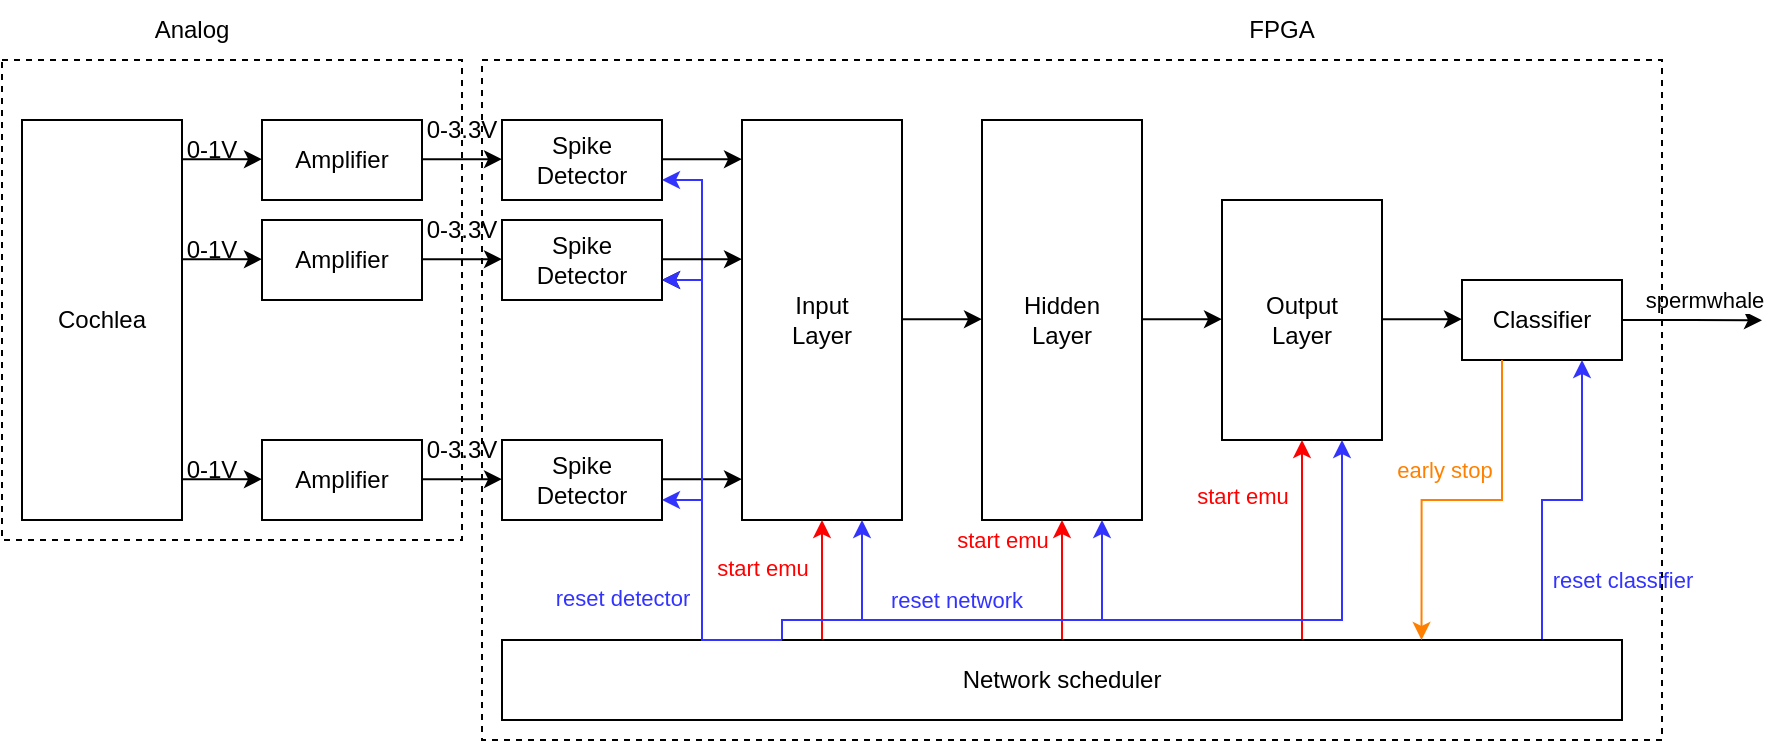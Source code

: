 <mxfile version="27.1.4">
  <diagram name="Page-1" id="igH9SK_E1lYQaZMMIiS4">
    <mxGraphModel dx="679" dy="358" grid="1" gridSize="10" guides="1" tooltips="1" connect="1" arrows="1" fold="1" page="1" pageScale="1" pageWidth="850" pageHeight="1100" math="0" shadow="0">
      <root>
        <mxCell id="0" />
        <mxCell id="1" parent="0" />
        <mxCell id="8gfVZ6eMb0vD7ggi0uKz-1" value="Cochlea" style="rounded=0;whiteSpace=wrap;html=1;" parent="1" vertex="1">
          <mxGeometry x="10" y="120" width="80" height="200" as="geometry" />
        </mxCell>
        <mxCell id="8gfVZ6eMb0vD7ggi0uKz-2" value="&lt;div&gt;Spike&lt;/div&gt;&lt;div&gt;Detector&lt;/div&gt;" style="rounded=0;whiteSpace=wrap;html=1;" parent="1" vertex="1">
          <mxGeometry x="250" y="120" width="80" height="40" as="geometry" />
        </mxCell>
        <mxCell id="8gfVZ6eMb0vD7ggi0uKz-3" value="&lt;div&gt;Spike&lt;/div&gt;&lt;div&gt;Detector&lt;/div&gt;" style="rounded=0;whiteSpace=wrap;html=1;" parent="1" vertex="1">
          <mxGeometry x="250" y="170" width="80" height="40" as="geometry" />
        </mxCell>
        <mxCell id="8gfVZ6eMb0vD7ggi0uKz-4" value="&lt;div&gt;Spike&lt;/div&gt;&lt;div&gt;Detector&lt;/div&gt;" style="rounded=0;whiteSpace=wrap;html=1;" parent="1" vertex="1">
          <mxGeometry x="250" y="280" width="80" height="40" as="geometry" />
        </mxCell>
        <mxCell id="8gfVZ6eMb0vD7ggi0uKz-5" value="&lt;div&gt;Input&lt;/div&gt;&lt;div&gt;Layer&lt;/div&gt;" style="rounded=0;whiteSpace=wrap;html=1;" parent="1" vertex="1">
          <mxGeometry x="370" y="120" width="80" height="200" as="geometry" />
        </mxCell>
        <mxCell id="8gfVZ6eMb0vD7ggi0uKz-6" value="&lt;div&gt;Hidden&lt;/div&gt;&lt;div&gt;Layer&lt;/div&gt;" style="rounded=0;whiteSpace=wrap;html=1;" parent="1" vertex="1">
          <mxGeometry x="490" y="120" width="80" height="200" as="geometry" />
        </mxCell>
        <mxCell id="8gfVZ6eMb0vD7ggi0uKz-7" value="&lt;div&gt;Output&lt;/div&gt;&lt;div&gt;Layer&lt;/div&gt;" style="rounded=0;whiteSpace=wrap;html=1;" parent="1" vertex="1">
          <mxGeometry x="610" y="160" width="80" height="120" as="geometry" />
        </mxCell>
        <mxCell id="6npGy_c7Sni1L5uQNlV3-26" style="edgeStyle=orthogonalEdgeStyle;rounded=0;orthogonalLoop=1;jettySize=auto;html=1;exitX=1;exitY=0.5;exitDx=0;exitDy=0;" edge="1" parent="1" source="8gfVZ6eMb0vD7ggi0uKz-8">
          <mxGeometry relative="1" as="geometry">
            <mxPoint x="880" y="220.143" as="targetPoint" />
          </mxGeometry>
        </mxCell>
        <mxCell id="6npGy_c7Sni1L5uQNlV3-27" value="spermwhale" style="edgeLabel;html=1;align=center;verticalAlign=middle;resizable=0;points=[];" vertex="1" connectable="0" parent="6npGy_c7Sni1L5uQNlV3-26">
          <mxGeometry x="-0.219" y="-1" relative="1" as="geometry">
            <mxPoint x="13" y="-11" as="offset" />
          </mxGeometry>
        </mxCell>
        <mxCell id="8gfVZ6eMb0vD7ggi0uKz-8" value="Classifier" style="rounded=0;whiteSpace=wrap;html=1;" parent="1" vertex="1">
          <mxGeometry x="730" y="200" width="80" height="40" as="geometry" />
        </mxCell>
        <mxCell id="6npGy_c7Sni1L5uQNlV3-5" style="edgeStyle=orthogonalEdgeStyle;rounded=0;orthogonalLoop=1;jettySize=auto;html=1;exitX=0.25;exitY=0;exitDx=0;exitDy=0;entryX=0.5;entryY=1;entryDx=0;entryDy=0;strokeColor=#FF0000;" edge="1" parent="1" source="8gfVZ6eMb0vD7ggi0uKz-9" target="8gfVZ6eMb0vD7ggi0uKz-5">
          <mxGeometry relative="1" as="geometry">
            <Array as="points">
              <mxPoint x="410" y="380" />
            </Array>
          </mxGeometry>
        </mxCell>
        <mxCell id="6npGy_c7Sni1L5uQNlV3-6" value="&lt;span style=&quot;color: rgb(255, 0, 0);&quot;&gt;start emu&lt;/span&gt;" style="edgeLabel;html=1;align=center;verticalAlign=middle;resizable=0;points=[];" vertex="1" connectable="0" parent="6npGy_c7Sni1L5uQNlV3-5">
          <mxGeometry x="-0.337" y="1" relative="1" as="geometry">
            <mxPoint x="-29" y="-30" as="offset" />
          </mxGeometry>
        </mxCell>
        <mxCell id="6npGy_c7Sni1L5uQNlV3-7" style="edgeStyle=orthogonalEdgeStyle;rounded=0;orthogonalLoop=1;jettySize=auto;html=1;exitX=0.25;exitY=0;exitDx=0;exitDy=0;entryX=0.5;entryY=1;entryDx=0;entryDy=0;strokeColor=#FF0000;" edge="1" parent="1" source="8gfVZ6eMb0vD7ggi0uKz-9" target="8gfVZ6eMb0vD7ggi0uKz-6">
          <mxGeometry relative="1" as="geometry">
            <Array as="points">
              <mxPoint x="530" y="380" />
            </Array>
          </mxGeometry>
        </mxCell>
        <mxCell id="6npGy_c7Sni1L5uQNlV3-8" value="&lt;span style=&quot;color: rgb(255, 0, 0);&quot;&gt;start emu&lt;/span&gt;" style="edgeLabel;html=1;align=center;verticalAlign=middle;resizable=0;points=[];" vertex="1" connectable="0" parent="6npGy_c7Sni1L5uQNlV3-7">
          <mxGeometry x="0.27" y="2" relative="1" as="geometry">
            <mxPoint x="-17" y="-48" as="offset" />
          </mxGeometry>
        </mxCell>
        <mxCell id="6npGy_c7Sni1L5uQNlV3-9" style="edgeStyle=orthogonalEdgeStyle;rounded=0;orthogonalLoop=1;jettySize=auto;html=1;exitX=0.75;exitY=0;exitDx=0;exitDy=0;entryX=0.5;entryY=1;entryDx=0;entryDy=0;strokeColor=#FF0000;" edge="1" parent="1" source="8gfVZ6eMb0vD7ggi0uKz-9" target="8gfVZ6eMb0vD7ggi0uKz-7">
          <mxGeometry relative="1" as="geometry">
            <Array as="points">
              <mxPoint x="650" y="380" />
            </Array>
          </mxGeometry>
        </mxCell>
        <mxCell id="6npGy_c7Sni1L5uQNlV3-10" value="&lt;span style=&quot;color: rgb(255, 0, 0);&quot;&gt;start emu&lt;/span&gt;" style="edgeLabel;html=1;align=center;verticalAlign=middle;resizable=0;points=[];" vertex="1" connectable="0" parent="6npGy_c7Sni1L5uQNlV3-9">
          <mxGeometry x="0.255" y="1" relative="1" as="geometry">
            <mxPoint x="-29" y="-17" as="offset" />
          </mxGeometry>
        </mxCell>
        <mxCell id="6npGy_c7Sni1L5uQNlV3-13" style="edgeStyle=orthogonalEdgeStyle;rounded=0;orthogonalLoop=1;jettySize=auto;html=1;exitX=0.25;exitY=0;exitDx=0;exitDy=0;entryX=0.75;entryY=1;entryDx=0;entryDy=0;strokeColor=#3333FF;" edge="1" parent="1" source="8gfVZ6eMb0vD7ggi0uKz-9" target="8gfVZ6eMb0vD7ggi0uKz-5">
          <mxGeometry relative="1" as="geometry">
            <Array as="points">
              <mxPoint x="390" y="370" />
              <mxPoint x="430" y="370" />
            </Array>
          </mxGeometry>
        </mxCell>
        <mxCell id="6npGy_c7Sni1L5uQNlV3-14" style="edgeStyle=orthogonalEdgeStyle;rounded=0;orthogonalLoop=1;jettySize=auto;html=1;exitX=0.25;exitY=0;exitDx=0;exitDy=0;entryX=0.75;entryY=1;entryDx=0;entryDy=0;strokeColor=#3333FF;" edge="1" parent="1" source="8gfVZ6eMb0vD7ggi0uKz-9" target="8gfVZ6eMb0vD7ggi0uKz-6">
          <mxGeometry relative="1" as="geometry">
            <Array as="points">
              <mxPoint x="390" y="370" />
              <mxPoint x="550" y="370" />
            </Array>
          </mxGeometry>
        </mxCell>
        <mxCell id="6npGy_c7Sni1L5uQNlV3-15" value="&lt;span style=&quot;color: rgb(51, 51, 255);&quot;&gt;reset network&lt;/span&gt;" style="edgeLabel;html=1;align=center;verticalAlign=middle;resizable=0;points=[];" vertex="1" connectable="0" parent="6npGy_c7Sni1L5uQNlV3-14">
          <mxGeometry x="-0.333" y="1" relative="1" as="geometry">
            <mxPoint x="23" y="-9" as="offset" />
          </mxGeometry>
        </mxCell>
        <mxCell id="6npGy_c7Sni1L5uQNlV3-16" style="edgeStyle=orthogonalEdgeStyle;rounded=0;orthogonalLoop=1;jettySize=auto;html=1;exitX=0.25;exitY=0;exitDx=0;exitDy=0;entryX=1;entryY=0.75;entryDx=0;entryDy=0;strokeColor=#3333FF;" edge="1" parent="1" source="8gfVZ6eMb0vD7ggi0uKz-9" target="8gfVZ6eMb0vD7ggi0uKz-4">
          <mxGeometry relative="1" as="geometry">
            <Array as="points">
              <mxPoint x="350" y="380" />
              <mxPoint x="350" y="310" />
            </Array>
          </mxGeometry>
        </mxCell>
        <mxCell id="6npGy_c7Sni1L5uQNlV3-17" style="edgeStyle=orthogonalEdgeStyle;rounded=0;orthogonalLoop=1;jettySize=auto;html=1;exitX=0.25;exitY=0;exitDx=0;exitDy=0;entryX=1;entryY=0.75;entryDx=0;entryDy=0;" edge="1" parent="1" source="8gfVZ6eMb0vD7ggi0uKz-9" target="8gfVZ6eMb0vD7ggi0uKz-3">
          <mxGeometry relative="1" as="geometry">
            <Array as="points">
              <mxPoint x="350" y="380" />
              <mxPoint x="350" y="200" />
            </Array>
          </mxGeometry>
        </mxCell>
        <mxCell id="6npGy_c7Sni1L5uQNlV3-18" style="edgeStyle=orthogonalEdgeStyle;rounded=0;orthogonalLoop=1;jettySize=auto;html=1;exitX=0.25;exitY=0;exitDx=0;exitDy=0;entryX=1;entryY=0.75;entryDx=0;entryDy=0;strokeColor=#3333FF;" edge="1" parent="1" source="8gfVZ6eMb0vD7ggi0uKz-9" target="8gfVZ6eMb0vD7ggi0uKz-2">
          <mxGeometry relative="1" as="geometry">
            <Array as="points">
              <mxPoint x="350" y="380" />
              <mxPoint x="350" y="150" />
            </Array>
          </mxGeometry>
        </mxCell>
        <mxCell id="6npGy_c7Sni1L5uQNlV3-21" style="edgeStyle=orthogonalEdgeStyle;rounded=0;orthogonalLoop=1;jettySize=auto;html=1;exitX=0.25;exitY=0;exitDx=0;exitDy=0;entryX=0.75;entryY=1;entryDx=0;entryDy=0;strokeColor=#3333FF;" edge="1" parent="1" source="8gfVZ6eMb0vD7ggi0uKz-9" target="8gfVZ6eMb0vD7ggi0uKz-7">
          <mxGeometry relative="1" as="geometry">
            <Array as="points">
              <mxPoint x="390" y="370" />
              <mxPoint x="670" y="370" />
            </Array>
          </mxGeometry>
        </mxCell>
        <mxCell id="6npGy_c7Sni1L5uQNlV3-24" style="edgeStyle=orthogonalEdgeStyle;rounded=0;orthogonalLoop=1;jettySize=auto;html=1;exitX=0.75;exitY=0;exitDx=0;exitDy=0;entryX=0.75;entryY=1;entryDx=0;entryDy=0;strokeColor=#3333FF;" edge="1" parent="1" source="8gfVZ6eMb0vD7ggi0uKz-9" target="8gfVZ6eMb0vD7ggi0uKz-8">
          <mxGeometry relative="1" as="geometry">
            <Array as="points">
              <mxPoint x="770" y="380" />
              <mxPoint x="770" y="310" />
              <mxPoint x="790" y="310" />
            </Array>
          </mxGeometry>
        </mxCell>
        <mxCell id="6npGy_c7Sni1L5uQNlV3-25" value="&lt;span style=&quot;color: rgb(51, 51, 255);&quot;&gt;reset classifier&lt;/span&gt;" style="edgeLabel;html=1;align=center;verticalAlign=middle;resizable=0;points=[];" vertex="1" connectable="0" parent="6npGy_c7Sni1L5uQNlV3-24">
          <mxGeometry x="0.193" y="1" relative="1" as="geometry">
            <mxPoint x="41" y="25" as="offset" />
          </mxGeometry>
        </mxCell>
        <mxCell id="8gfVZ6eMb0vD7ggi0uKz-9" value="Network scheduler" style="rounded=0;whiteSpace=wrap;html=1;" parent="1" vertex="1">
          <mxGeometry x="250" y="380" width="560" height="40" as="geometry" />
        </mxCell>
        <mxCell id="8gfVZ6eMb0vD7ggi0uKz-10" value="" style="endArrow=classic;html=1;rounded=0;" parent="1" edge="1">
          <mxGeometry width="50" height="50" relative="1" as="geometry">
            <mxPoint x="210" y="139.58" as="sourcePoint" />
            <mxPoint x="250" y="139.58" as="targetPoint" />
          </mxGeometry>
        </mxCell>
        <mxCell id="8gfVZ6eMb0vD7ggi0uKz-11" value="" style="endArrow=classic;html=1;rounded=0;" parent="1" edge="1">
          <mxGeometry width="50" height="50" relative="1" as="geometry">
            <mxPoint x="210" y="189.58" as="sourcePoint" />
            <mxPoint x="250" y="189.58" as="targetPoint" />
          </mxGeometry>
        </mxCell>
        <mxCell id="8gfVZ6eMb0vD7ggi0uKz-12" value="" style="endArrow=classic;html=1;rounded=0;" parent="1" edge="1">
          <mxGeometry width="50" height="50" relative="1" as="geometry">
            <mxPoint x="210" y="299.58" as="sourcePoint" />
            <mxPoint x="250" y="299.58" as="targetPoint" />
          </mxGeometry>
        </mxCell>
        <mxCell id="8gfVZ6eMb0vD7ggi0uKz-13" value="" style="endArrow=classic;html=1;rounded=0;" parent="1" edge="1">
          <mxGeometry width="50" height="50" relative="1" as="geometry">
            <mxPoint x="330" y="139.58" as="sourcePoint" />
            <mxPoint x="370" y="139.58" as="targetPoint" />
          </mxGeometry>
        </mxCell>
        <mxCell id="8gfVZ6eMb0vD7ggi0uKz-14" value="" style="endArrow=classic;html=1;rounded=0;" parent="1" edge="1">
          <mxGeometry width="50" height="50" relative="1" as="geometry">
            <mxPoint x="330" y="189.58" as="sourcePoint" />
            <mxPoint x="370" y="189.58" as="targetPoint" />
          </mxGeometry>
        </mxCell>
        <mxCell id="8gfVZ6eMb0vD7ggi0uKz-15" value="" style="endArrow=classic;html=1;rounded=0;" parent="1" edge="1">
          <mxGeometry width="50" height="50" relative="1" as="geometry">
            <mxPoint x="330" y="299.58" as="sourcePoint" />
            <mxPoint x="370" y="299.58" as="targetPoint" />
          </mxGeometry>
        </mxCell>
        <mxCell id="8gfVZ6eMb0vD7ggi0uKz-16" value="" style="endArrow=classic;html=1;rounded=0;" parent="1" edge="1">
          <mxGeometry width="50" height="50" relative="1" as="geometry">
            <mxPoint x="450" y="219.58" as="sourcePoint" />
            <mxPoint x="490" y="219.58" as="targetPoint" />
          </mxGeometry>
        </mxCell>
        <mxCell id="8gfVZ6eMb0vD7ggi0uKz-17" value="" style="endArrow=classic;html=1;rounded=0;" parent="1" edge="1">
          <mxGeometry width="50" height="50" relative="1" as="geometry">
            <mxPoint x="570" y="219.58" as="sourcePoint" />
            <mxPoint x="610" y="219.58" as="targetPoint" />
          </mxGeometry>
        </mxCell>
        <mxCell id="8gfVZ6eMb0vD7ggi0uKz-18" value="" style="endArrow=classic;html=1;rounded=0;" parent="1" edge="1">
          <mxGeometry width="50" height="50" relative="1" as="geometry">
            <mxPoint x="690" y="219.58" as="sourcePoint" />
            <mxPoint x="730" y="219.58" as="targetPoint" />
          </mxGeometry>
        </mxCell>
        <mxCell id="8gfVZ6eMb0vD7ggi0uKz-19" value="Amplifier" style="rounded=0;whiteSpace=wrap;html=1;" parent="1" vertex="1">
          <mxGeometry x="130" y="120" width="80" height="40" as="geometry" />
        </mxCell>
        <mxCell id="8gfVZ6eMb0vD7ggi0uKz-20" value="Amplifier" style="rounded=0;whiteSpace=wrap;html=1;" parent="1" vertex="1">
          <mxGeometry x="130" y="170" width="80" height="40" as="geometry" />
        </mxCell>
        <mxCell id="8gfVZ6eMb0vD7ggi0uKz-21" value="Amplifier" style="rounded=0;whiteSpace=wrap;html=1;" parent="1" vertex="1">
          <mxGeometry x="130" y="280" width="80" height="40" as="geometry" />
        </mxCell>
        <mxCell id="8gfVZ6eMb0vD7ggi0uKz-22" value="" style="endArrow=classic;html=1;rounded=0;" parent="1" edge="1">
          <mxGeometry width="50" height="50" relative="1" as="geometry">
            <mxPoint x="90" y="299.58" as="sourcePoint" />
            <mxPoint x="130" y="299.58" as="targetPoint" />
          </mxGeometry>
        </mxCell>
        <mxCell id="8gfVZ6eMb0vD7ggi0uKz-23" value="" style="endArrow=classic;html=1;rounded=0;" parent="1" edge="1">
          <mxGeometry width="50" height="50" relative="1" as="geometry">
            <mxPoint x="90" y="189.58" as="sourcePoint" />
            <mxPoint x="130" y="189.58" as="targetPoint" />
          </mxGeometry>
        </mxCell>
        <mxCell id="8gfVZ6eMb0vD7ggi0uKz-24" value="" style="endArrow=classic;html=1;rounded=0;" parent="1" edge="1">
          <mxGeometry width="50" height="50" relative="1" as="geometry">
            <mxPoint x="90" y="139.58" as="sourcePoint" />
            <mxPoint x="130" y="139.58" as="targetPoint" />
          </mxGeometry>
        </mxCell>
        <mxCell id="8gfVZ6eMb0vD7ggi0uKz-29" value="0-1V" style="text;html=1;align=center;verticalAlign=middle;whiteSpace=wrap;rounded=0;" parent="1" vertex="1">
          <mxGeometry x="90" y="130" width="30" height="10" as="geometry" />
        </mxCell>
        <mxCell id="8gfVZ6eMb0vD7ggi0uKz-30" value="0-1V" style="text;html=1;align=center;verticalAlign=middle;whiteSpace=wrap;rounded=0;" parent="1" vertex="1">
          <mxGeometry x="90" y="180" width="30" height="10" as="geometry" />
        </mxCell>
        <mxCell id="8gfVZ6eMb0vD7ggi0uKz-31" value="0-1V" style="text;html=1;align=center;verticalAlign=middle;whiteSpace=wrap;rounded=0;" parent="1" vertex="1">
          <mxGeometry x="90" y="290" width="30" height="10" as="geometry" />
        </mxCell>
        <mxCell id="8gfVZ6eMb0vD7ggi0uKz-32" value="0-3.3V" style="text;html=1;align=center;verticalAlign=middle;whiteSpace=wrap;rounded=0;" parent="1" vertex="1">
          <mxGeometry x="210" y="120" width="40" height="10" as="geometry" />
        </mxCell>
        <mxCell id="8gfVZ6eMb0vD7ggi0uKz-33" value="0-3.3V" style="text;html=1;align=center;verticalAlign=middle;whiteSpace=wrap;rounded=0;" parent="1" vertex="1">
          <mxGeometry x="210" y="170" width="40" height="10" as="geometry" />
        </mxCell>
        <mxCell id="8gfVZ6eMb0vD7ggi0uKz-34" value="0-3.3V" style="text;html=1;align=center;verticalAlign=middle;whiteSpace=wrap;rounded=0;" parent="1" vertex="1">
          <mxGeometry x="210" y="280" width="40" height="10" as="geometry" />
        </mxCell>
        <mxCell id="8gfVZ6eMb0vD7ggi0uKz-35" value="" style="rounded=0;whiteSpace=wrap;html=1;fillColor=none;strokeColor=default;dashed=1;" parent="1" vertex="1">
          <mxGeometry y="90" width="230" height="240" as="geometry" />
        </mxCell>
        <mxCell id="8gfVZ6eMb0vD7ggi0uKz-36" value="" style="rounded=0;whiteSpace=wrap;html=1;fillColor=none;strokeColor=default;dashed=1;" parent="1" vertex="1">
          <mxGeometry x="240" y="90" width="590" height="340" as="geometry" />
        </mxCell>
        <mxCell id="8gfVZ6eMb0vD7ggi0uKz-38" value="Analog" style="text;html=1;align=center;verticalAlign=middle;whiteSpace=wrap;rounded=0;" parent="1" vertex="1">
          <mxGeometry x="65" y="60" width="60" height="30" as="geometry" />
        </mxCell>
        <mxCell id="8gfVZ6eMb0vD7ggi0uKz-39" value="FPGA" style="text;html=1;align=center;verticalAlign=middle;whiteSpace=wrap;rounded=0;" parent="1" vertex="1">
          <mxGeometry x="610" y="60" width="60" height="30" as="geometry" />
        </mxCell>
        <mxCell id="6npGy_c7Sni1L5uQNlV3-19" style="edgeStyle=orthogonalEdgeStyle;rounded=0;orthogonalLoop=1;jettySize=auto;html=1;exitX=0.25;exitY=0;exitDx=0;exitDy=0;entryX=1;entryY=0.75;entryDx=0;entryDy=0;strokeColor=#3333FF;" edge="1" parent="1" source="8gfVZ6eMb0vD7ggi0uKz-9" target="8gfVZ6eMb0vD7ggi0uKz-3">
          <mxGeometry relative="1" as="geometry">
            <mxPoint x="390" y="380" as="sourcePoint" />
            <mxPoint x="330" y="200" as="targetPoint" />
            <Array as="points">
              <mxPoint x="350" y="380" />
              <mxPoint x="350" y="200" />
            </Array>
          </mxGeometry>
        </mxCell>
        <mxCell id="6npGy_c7Sni1L5uQNlV3-20" value="&lt;span style=&quot;color: rgb(51, 51, 255);&quot;&gt;reset detector&lt;/span&gt;" style="edgeLabel;html=1;align=center;verticalAlign=middle;resizable=0;points=[];" vertex="1" connectable="0" parent="6npGy_c7Sni1L5uQNlV3-19">
          <mxGeometry x="-0.493" y="-1" relative="1" as="geometry">
            <mxPoint x="-41" as="offset" />
          </mxGeometry>
        </mxCell>
        <mxCell id="6npGy_c7Sni1L5uQNlV3-22" style="edgeStyle=orthogonalEdgeStyle;rounded=0;orthogonalLoop=1;jettySize=auto;html=1;exitX=0.25;exitY=1;exitDx=0;exitDy=0;entryX=0.821;entryY=0;entryDx=0;entryDy=0;entryPerimeter=0;strokeColor=#FF8000;" edge="1" parent="1" source="8gfVZ6eMb0vD7ggi0uKz-8" target="8gfVZ6eMb0vD7ggi0uKz-9">
          <mxGeometry relative="1" as="geometry" />
        </mxCell>
        <mxCell id="6npGy_c7Sni1L5uQNlV3-23" value="&lt;span style=&quot;color: rgb(255, 128, 0);&quot;&gt;early stop&lt;/span&gt;" style="edgeLabel;html=1;align=center;verticalAlign=middle;resizable=0;points=[];" vertex="1" connectable="0" parent="6npGy_c7Sni1L5uQNlV3-22">
          <mxGeometry x="-0.039" y="1" relative="1" as="geometry">
            <mxPoint x="-13" y="-16" as="offset" />
          </mxGeometry>
        </mxCell>
      </root>
    </mxGraphModel>
  </diagram>
</mxfile>
